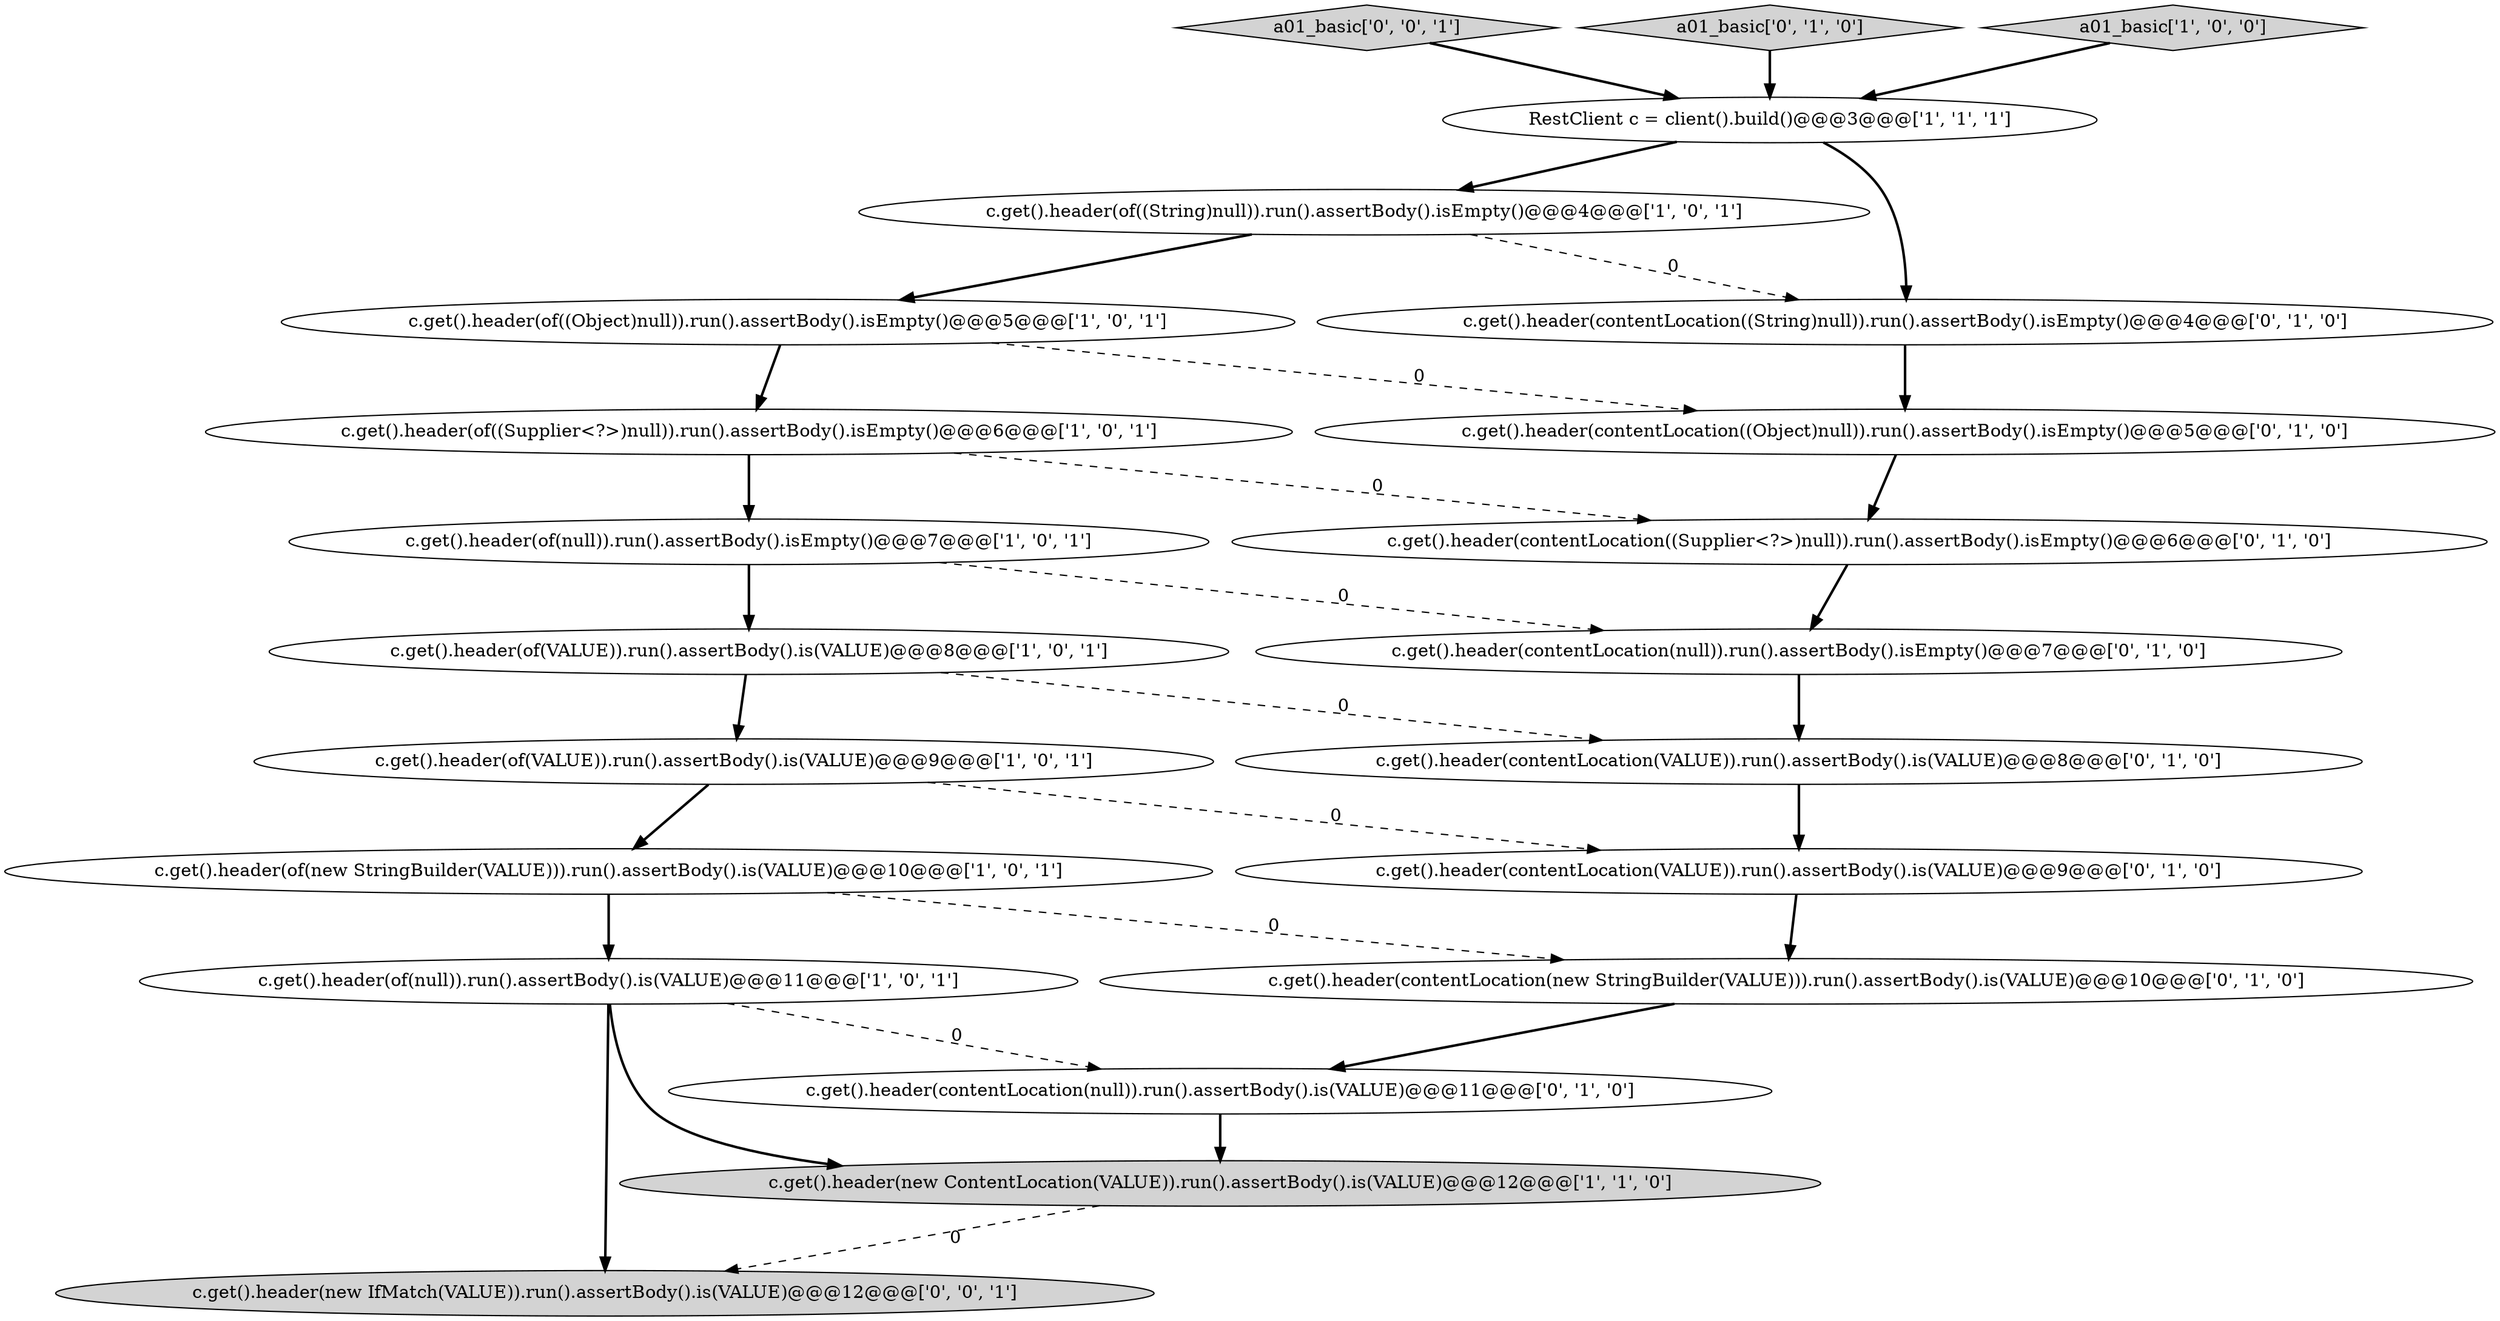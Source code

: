 digraph {
9 [style = filled, label = "RestClient c = client().build()@@@3@@@['1', '1', '1']", fillcolor = white, shape = ellipse image = "AAA0AAABBB1BBB"];
1 [style = filled, label = "c.get().header(of(null)).run().assertBody().is(VALUE)@@@11@@@['1', '0', '1']", fillcolor = white, shape = ellipse image = "AAA0AAABBB1BBB"];
2 [style = filled, label = "c.get().header(of((String)null)).run().assertBody().isEmpty()@@@4@@@['1', '0', '1']", fillcolor = white, shape = ellipse image = "AAA0AAABBB1BBB"];
12 [style = filled, label = "c.get().header(contentLocation((Object)null)).run().assertBody().isEmpty()@@@5@@@['0', '1', '0']", fillcolor = white, shape = ellipse image = "AAA1AAABBB2BBB"];
15 [style = filled, label = "c.get().header(contentLocation(null)).run().assertBody().is(VALUE)@@@11@@@['0', '1', '0']", fillcolor = white, shape = ellipse image = "AAA1AAABBB2BBB"];
21 [style = filled, label = "c.get().header(new IfMatch(VALUE)).run().assertBody().is(VALUE)@@@12@@@['0', '0', '1']", fillcolor = lightgray, shape = ellipse image = "AAA0AAABBB3BBB"];
4 [style = filled, label = "c.get().header(of(VALUE)).run().assertBody().is(VALUE)@@@8@@@['1', '0', '1']", fillcolor = white, shape = ellipse image = "AAA0AAABBB1BBB"];
5 [style = filled, label = "c.get().header(of(new StringBuilder(VALUE))).run().assertBody().is(VALUE)@@@10@@@['1', '0', '1']", fillcolor = white, shape = ellipse image = "AAA0AAABBB1BBB"];
20 [style = filled, label = "a01_basic['0', '0', '1']", fillcolor = lightgray, shape = diamond image = "AAA0AAABBB3BBB"];
6 [style = filled, label = "c.get().header(new ContentLocation(VALUE)).run().assertBody().is(VALUE)@@@12@@@['1', '1', '0']", fillcolor = lightgray, shape = ellipse image = "AAA0AAABBB1BBB"];
0 [style = filled, label = "c.get().header(of(VALUE)).run().assertBody().is(VALUE)@@@9@@@['1', '0', '1']", fillcolor = white, shape = ellipse image = "AAA0AAABBB1BBB"];
3 [style = filled, label = "c.get().header(of((Object)null)).run().assertBody().isEmpty()@@@5@@@['1', '0', '1']", fillcolor = white, shape = ellipse image = "AAA0AAABBB1BBB"];
14 [style = filled, label = "a01_basic['0', '1', '0']", fillcolor = lightgray, shape = diamond image = "AAA0AAABBB2BBB"];
16 [style = filled, label = "c.get().header(contentLocation((Supplier<?>)null)).run().assertBody().isEmpty()@@@6@@@['0', '1', '0']", fillcolor = white, shape = ellipse image = "AAA1AAABBB2BBB"];
17 [style = filled, label = "c.get().header(contentLocation(VALUE)).run().assertBody().is(VALUE)@@@8@@@['0', '1', '0']", fillcolor = white, shape = ellipse image = "AAA1AAABBB2BBB"];
10 [style = filled, label = "c.get().header(of(null)).run().assertBody().isEmpty()@@@7@@@['1', '0', '1']", fillcolor = white, shape = ellipse image = "AAA0AAABBB1BBB"];
19 [style = filled, label = "c.get().header(contentLocation(null)).run().assertBody().isEmpty()@@@7@@@['0', '1', '0']", fillcolor = white, shape = ellipse image = "AAA1AAABBB2BBB"];
8 [style = filled, label = "a01_basic['1', '0', '0']", fillcolor = lightgray, shape = diamond image = "AAA0AAABBB1BBB"];
11 [style = filled, label = "c.get().header(contentLocation((String)null)).run().assertBody().isEmpty()@@@4@@@['0', '1', '0']", fillcolor = white, shape = ellipse image = "AAA1AAABBB2BBB"];
18 [style = filled, label = "c.get().header(contentLocation(new StringBuilder(VALUE))).run().assertBody().is(VALUE)@@@10@@@['0', '1', '0']", fillcolor = white, shape = ellipse image = "AAA1AAABBB2BBB"];
7 [style = filled, label = "c.get().header(of((Supplier<?>)null)).run().assertBody().isEmpty()@@@6@@@['1', '0', '1']", fillcolor = white, shape = ellipse image = "AAA0AAABBB1BBB"];
13 [style = filled, label = "c.get().header(contentLocation(VALUE)).run().assertBody().is(VALUE)@@@9@@@['0', '1', '0']", fillcolor = white, shape = ellipse image = "AAA1AAABBB2BBB"];
8->9 [style = bold, label=""];
9->11 [style = bold, label=""];
11->12 [style = bold, label=""];
7->10 [style = bold, label=""];
1->21 [style = bold, label=""];
16->19 [style = bold, label=""];
5->1 [style = bold, label=""];
9->2 [style = bold, label=""];
4->17 [style = dashed, label="0"];
14->9 [style = bold, label=""];
5->18 [style = dashed, label="0"];
3->7 [style = bold, label=""];
1->6 [style = bold, label=""];
15->6 [style = bold, label=""];
13->18 [style = bold, label=""];
0->13 [style = dashed, label="0"];
12->16 [style = bold, label=""];
2->3 [style = bold, label=""];
10->4 [style = bold, label=""];
17->13 [style = bold, label=""];
19->17 [style = bold, label=""];
1->15 [style = dashed, label="0"];
6->21 [style = dashed, label="0"];
10->19 [style = dashed, label="0"];
7->16 [style = dashed, label="0"];
20->9 [style = bold, label=""];
2->11 [style = dashed, label="0"];
0->5 [style = bold, label=""];
3->12 [style = dashed, label="0"];
4->0 [style = bold, label=""];
18->15 [style = bold, label=""];
}
